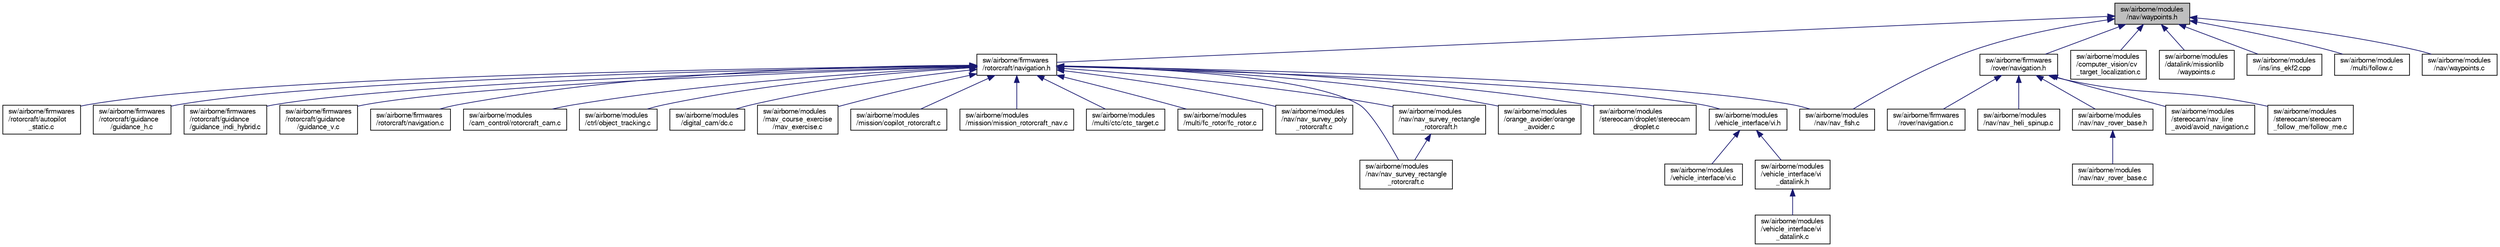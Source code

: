 digraph "sw/airborne/modules/nav/waypoints.h"
{
  edge [fontname="FreeSans",fontsize="10",labelfontname="FreeSans",labelfontsize="10"];
  node [fontname="FreeSans",fontsize="10",shape=record];
  Node1 [label="sw/airborne/modules\l/nav/waypoints.h",height=0.2,width=0.4,color="black", fillcolor="grey75", style="filled", fontcolor="black"];
  Node1 -> Node2 [dir="back",color="midnightblue",fontsize="10",style="solid",fontname="FreeSans"];
  Node2 [label="sw/airborne/firmwares\l/rotorcraft/navigation.h",height=0.2,width=0.4,color="black", fillcolor="white", style="filled",URL="$rotorcraft_2navigation_8h.html",tooltip="Rotorcraft navigation functions. "];
  Node2 -> Node3 [dir="back",color="midnightblue",fontsize="10",style="solid",fontname="FreeSans"];
  Node3 [label="sw/airborne/firmwares\l/rotorcraft/autopilot\l_static.c",height=0.2,width=0.4,color="black", fillcolor="white", style="filled",URL="$rotorcraft_2autopilot__static_8c.html",tooltip="Static autopilot implementation. "];
  Node2 -> Node4 [dir="back",color="midnightblue",fontsize="10",style="solid",fontname="FreeSans"];
  Node4 [label="sw/airborne/firmwares\l/rotorcraft/guidance\l/guidance_h.c",height=0.2,width=0.4,color="black", fillcolor="white", style="filled",URL="$rotorcraft_2guidance_2guidance__h_8c.html",tooltip="Horizontal guidance for rotorcrafts. "];
  Node2 -> Node5 [dir="back",color="midnightblue",fontsize="10",style="solid",fontname="FreeSans"];
  Node5 [label="sw/airborne/firmwares\l/rotorcraft/guidance\l/guidance_indi_hybrid.c",height=0.2,width=0.4,color="black", fillcolor="white", style="filled",URL="$guidance__indi__hybrid_8c.html",tooltip="A guidance mode based on Incremental Nonlinear Dynamic Inversion Come to IROS2016 to learn more! ..."];
  Node2 -> Node6 [dir="back",color="midnightblue",fontsize="10",style="solid",fontname="FreeSans"];
  Node6 [label="sw/airborne/firmwares\l/rotorcraft/guidance\l/guidance_v.c",height=0.2,width=0.4,color="black", fillcolor="white", style="filled",URL="$rotorcraft_2guidance_2guidance__v_8c.html",tooltip="Vertical guidance for rotorcrafts. "];
  Node2 -> Node7 [dir="back",color="midnightblue",fontsize="10",style="solid",fontname="FreeSans"];
  Node7 [label="sw/airborne/firmwares\l/rotorcraft/navigation.c",height=0.2,width=0.4,color="black", fillcolor="white", style="filled",URL="$rotorcraft_2navigation_8c.html",tooltip="Rotorcraft navigation functions. "];
  Node2 -> Node8 [dir="back",color="midnightblue",fontsize="10",style="solid",fontname="FreeSans"];
  Node8 [label="sw/airborne/modules\l/cam_control/rotorcraft_cam.c",height=0.2,width=0.4,color="black", fillcolor="white", style="filled",URL="$rotorcraft__cam_8c.html",tooltip="Camera control module for rotorcraft. "];
  Node2 -> Node9 [dir="back",color="midnightblue",fontsize="10",style="solid",fontname="FreeSans"];
  Node9 [label="sw/airborne/modules\l/ctrl/object_tracking.c",height=0.2,width=0.4,color="black", fillcolor="white", style="filled",URL="$object__tracking_8c.html"];
  Node2 -> Node10 [dir="back",color="midnightblue",fontsize="10",style="solid",fontname="FreeSans"];
  Node10 [label="sw/airborne/modules\l/digital_cam/dc.c",height=0.2,width=0.4,color="black", fillcolor="white", style="filled",URL="$dc_8c.html",tooltip="Standard Digital Camera Control Interface. "];
  Node2 -> Node11 [dir="back",color="midnightblue",fontsize="10",style="solid",fontname="FreeSans"];
  Node11 [label="sw/airborne/modules\l/mav_course_exercise\l/mav_exercise.c",height=0.2,width=0.4,color="black", fillcolor="white", style="filled",URL="$mav__exercise_8c.html"];
  Node2 -> Node12 [dir="back",color="midnightblue",fontsize="10",style="solid",fontname="FreeSans"];
  Node12 [label="sw/airborne/modules\l/mission/copilot_rotorcraft.c",height=0.2,width=0.4,color="black", fillcolor="white", style="filled",URL="$copilot__rotorcraft_8c.html",tooltip="Mission Computer module, interfacing the mission computer (also known as Copilot), based losely on ISaAC: The Intelligent Safety and Airworthiness Co-Pilot module Based on paper \"A Payload Verification and Management Framework  for Small UAV-based Personal Remote Sensing Systems\" by Cal Coopmans and Chris Coffin. "];
  Node2 -> Node13 [dir="back",color="midnightblue",fontsize="10",style="solid",fontname="FreeSans"];
  Node13 [label="sw/airborne/modules\l/mission/mission_rotorcraft_nav.c",height=0.2,width=0.4,color="black", fillcolor="white", style="filled",URL="$mission__rotorcraft__nav_8c.html",tooltip="mission navigation for rotorcrafts "];
  Node2 -> Node14 [dir="back",color="midnightblue",fontsize="10",style="solid",fontname="FreeSans"];
  Node14 [label="sw/airborne/modules\l/multi/ctc/ctc_target.c",height=0.2,width=0.4,color="black", fillcolor="white", style="filled",URL="$ctc__target_8c.html"];
  Node2 -> Node15 [dir="back",color="midnightblue",fontsize="10",style="solid",fontname="FreeSans"];
  Node15 [label="sw/airborne/modules\l/multi/fc_rotor/fc_rotor.c",height=0.2,width=0.4,color="black", fillcolor="white", style="filled",URL="$fc__rotor_8c.html"];
  Node2 -> Node16 [dir="back",color="midnightblue",fontsize="10",style="solid",fontname="FreeSans"];
  Node16 [label="sw/airborne/modules\l/nav/nav_fish.c",height=0.2,width=0.4,color="black", fillcolor="white", style="filled",URL="$nav__fish_8c.html"];
  Node2 -> Node17 [dir="back",color="midnightblue",fontsize="10",style="solid",fontname="FreeSans"];
  Node17 [label="sw/airborne/modules\l/nav/nav_survey_poly\l_rotorcraft.c",height=0.2,width=0.4,color="black", fillcolor="white", style="filled",URL="$nav__survey__poly__rotorcraft_8c.html"];
  Node2 -> Node18 [dir="back",color="midnightblue",fontsize="10",style="solid",fontname="FreeSans"];
  Node18 [label="sw/airborne/modules\l/nav/nav_survey_rectangle\l_rotorcraft.c",height=0.2,width=0.4,color="black", fillcolor="white", style="filled",URL="$nav__survey__rectangle__rotorcraft_8c.html",tooltip="Automatic survey of a rectangle for rotorcraft. "];
  Node2 -> Node19 [dir="back",color="midnightblue",fontsize="10",style="solid",fontname="FreeSans"];
  Node19 [label="sw/airborne/modules\l/nav/nav_survey_rectangle\l_rotorcraft.h",height=0.2,width=0.4,color="black", fillcolor="white", style="filled",URL="$nav__survey__rectangle__rotorcraft_8h.html",tooltip="Automatic survey of a rectangle for rotorcraft. "];
  Node19 -> Node18 [dir="back",color="midnightblue",fontsize="10",style="solid",fontname="FreeSans"];
  Node2 -> Node20 [dir="back",color="midnightblue",fontsize="10",style="solid",fontname="FreeSans"];
  Node20 [label="sw/airborne/modules\l/orange_avoider/orange\l_avoider.c",height=0.2,width=0.4,color="black", fillcolor="white", style="filled",URL="$orange__avoider_8c.html"];
  Node2 -> Node21 [dir="back",color="midnightblue",fontsize="10",style="solid",fontname="FreeSans"];
  Node21 [label="sw/airborne/modules\l/stereocam/droplet/stereocam\l_droplet.c",height=0.2,width=0.4,color="black", fillcolor="white", style="filled",URL="$stereocam__droplet_8c.html"];
  Node2 -> Node22 [dir="back",color="midnightblue",fontsize="10",style="solid",fontname="FreeSans"];
  Node22 [label="sw/airborne/modules\l/vehicle_interface/vi.h",height=0.2,width=0.4,color="black", fillcolor="white", style="filled",URL="$vi_8h.html"];
  Node22 -> Node23 [dir="back",color="midnightblue",fontsize="10",style="solid",fontname="FreeSans"];
  Node23 [label="sw/airborne/modules\l/vehicle_interface/vi.c",height=0.2,width=0.4,color="black", fillcolor="white", style="filled",URL="$vi_8c.html"];
  Node22 -> Node24 [dir="back",color="midnightblue",fontsize="10",style="solid",fontname="FreeSans"];
  Node24 [label="sw/airborne/modules\l/vehicle_interface/vi\l_datalink.h",height=0.2,width=0.4,color="black", fillcolor="white", style="filled",URL="$vi__datalink_8h.html"];
  Node24 -> Node25 [dir="back",color="midnightblue",fontsize="10",style="solid",fontname="FreeSans"];
  Node25 [label="sw/airborne/modules\l/vehicle_interface/vi\l_datalink.c",height=0.2,width=0.4,color="black", fillcolor="white", style="filled",URL="$vi__datalink_8c.html"];
  Node1 -> Node26 [dir="back",color="midnightblue",fontsize="10",style="solid",fontname="FreeSans"];
  Node26 [label="sw/airborne/firmwares\l/rover/navigation.h",height=0.2,width=0.4,color="black", fillcolor="white", style="filled",URL="$rover_2navigation_8h.html",tooltip="Rover navigation functions. "];
  Node26 -> Node27 [dir="back",color="midnightblue",fontsize="10",style="solid",fontname="FreeSans"];
  Node27 [label="sw/airborne/firmwares\l/rover/navigation.c",height=0.2,width=0.4,color="black", fillcolor="white", style="filled",URL="$rover_2navigation_8c.html",tooltip="Rover navigation functions. "];
  Node26 -> Node28 [dir="back",color="midnightblue",fontsize="10",style="solid",fontname="FreeSans"];
  Node28 [label="sw/airborne/modules\l/nav/nav_heli_spinup.c",height=0.2,width=0.4,color="black", fillcolor="white", style="filled",URL="$nav__heli__spinup_8c.html"];
  Node26 -> Node29 [dir="back",color="midnightblue",fontsize="10",style="solid",fontname="FreeSans"];
  Node29 [label="sw/airborne/modules\l/nav/nav_rover_base.h",height=0.2,width=0.4,color="black", fillcolor="white", style="filled",URL="$nav__rover__base_8h.html"];
  Node29 -> Node30 [dir="back",color="midnightblue",fontsize="10",style="solid",fontname="FreeSans"];
  Node30 [label="sw/airborne/modules\l/nav/nav_rover_base.c",height=0.2,width=0.4,color="black", fillcolor="white", style="filled",URL="$nav__rover__base_8c.html"];
  Node26 -> Node31 [dir="back",color="midnightblue",fontsize="10",style="solid",fontname="FreeSans"];
  Node31 [label="sw/airborne/modules\l/stereocam/nav_line\l_avoid/avoid_navigation.c",height=0.2,width=0.4,color="black", fillcolor="white", style="filled",URL="$avoid__navigation_8c.html"];
  Node26 -> Node32 [dir="back",color="midnightblue",fontsize="10",style="solid",fontname="FreeSans"];
  Node32 [label="sw/airborne/modules\l/stereocam/stereocam\l_follow_me/follow_me.c",height=0.2,width=0.4,color="black", fillcolor="white", style="filled",URL="$stereocam_2stereocam__follow__me_2follow__me_8c.html"];
  Node1 -> Node33 [dir="back",color="midnightblue",fontsize="10",style="solid",fontname="FreeSans"];
  Node33 [label="sw/airborne/modules\l/computer_vision/cv\l_target_localization.c",height=0.2,width=0.4,color="black", fillcolor="white", style="filled",URL="$cv__target__localization_8c.html"];
  Node1 -> Node34 [dir="back",color="midnightblue",fontsize="10",style="solid",fontname="FreeSans"];
  Node34 [label="sw/airborne/modules\l/datalink/missionlib\l/waypoints.c",height=0.2,width=0.4,color="black", fillcolor="white", style="filled",URL="$datalink_2missionlib_2waypoints_8c.html",tooltip="Improvement of the missionlib implementation of the waypoint protocol, truly global waypoints are use..."];
  Node1 -> Node35 [dir="back",color="midnightblue",fontsize="10",style="solid",fontname="FreeSans"];
  Node35 [label="sw/airborne/modules\l/ins/ins_ekf2.cpp",height=0.2,width=0.4,color="black", fillcolor="white", style="filled",URL="$ins__ekf2_8cpp.html",tooltip="INS based in the EKF2 of PX4. "];
  Node1 -> Node36 [dir="back",color="midnightblue",fontsize="10",style="solid",fontname="FreeSans"];
  Node36 [label="sw/airborne/modules\l/multi/follow.c",height=0.2,width=0.4,color="black", fillcolor="white", style="filled",URL="$follow_8c.html",tooltip="Follow a certain AC ID. "];
  Node1 -> Node16 [dir="back",color="midnightblue",fontsize="10",style="solid",fontname="FreeSans"];
  Node1 -> Node37 [dir="back",color="midnightblue",fontsize="10",style="solid",fontname="FreeSans"];
  Node37 [label="sw/airborne/modules\l/nav/waypoints.c",height=0.2,width=0.4,color="black", fillcolor="white", style="filled",URL="$nav_2waypoints_8c.html"];
}
